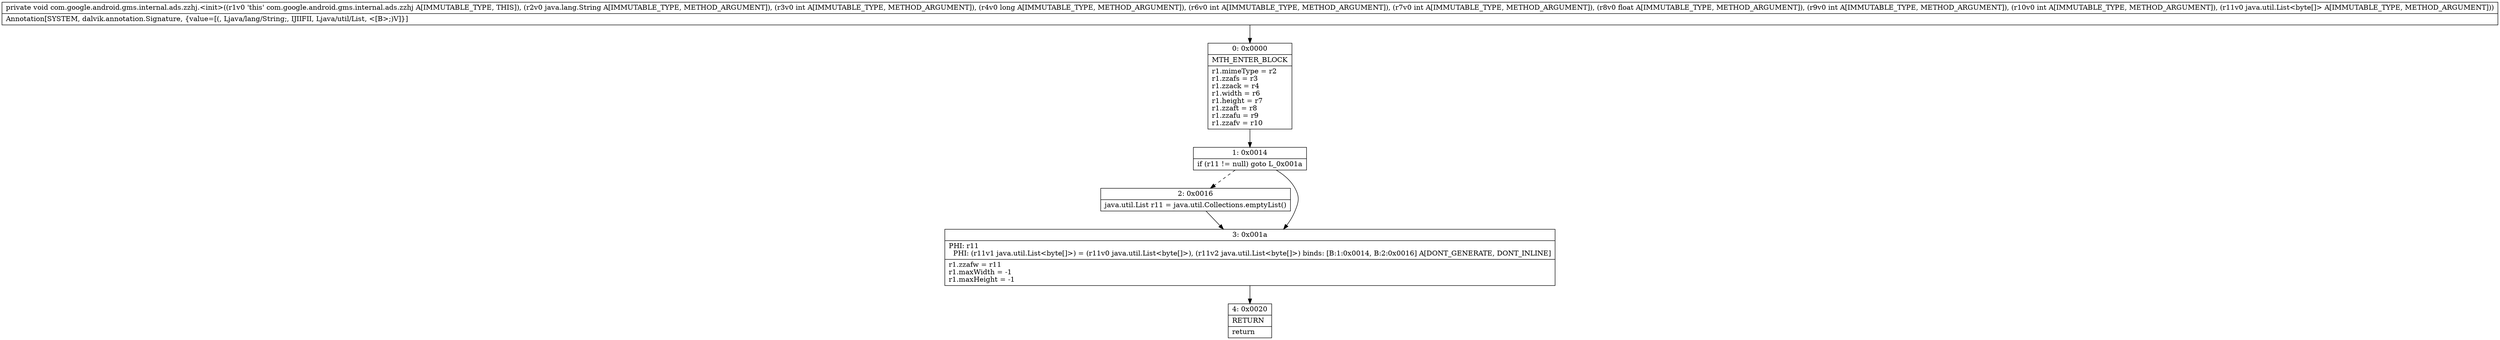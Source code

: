 digraph "CFG forcom.google.android.gms.internal.ads.zzhj.\<init\>(Ljava\/lang\/String;IJIIFIILjava\/util\/List;)V" {
Node_0 [shape=record,label="{0\:\ 0x0000|MTH_ENTER_BLOCK\l|r1.mimeType = r2\lr1.zzafs = r3\lr1.zzack = r4\lr1.width = r6\lr1.height = r7\lr1.zzaft = r8\lr1.zzafu = r9\lr1.zzafv = r10\l}"];
Node_1 [shape=record,label="{1\:\ 0x0014|if (r11 != null) goto L_0x001a\l}"];
Node_2 [shape=record,label="{2\:\ 0x0016|java.util.List r11 = java.util.Collections.emptyList()\l}"];
Node_3 [shape=record,label="{3\:\ 0x001a|PHI: r11 \l  PHI: (r11v1 java.util.List\<byte[]\>) = (r11v0 java.util.List\<byte[]\>), (r11v2 java.util.List\<byte[]\>) binds: [B:1:0x0014, B:2:0x0016] A[DONT_GENERATE, DONT_INLINE]\l|r1.zzafw = r11\lr1.maxWidth = \-1\lr1.maxHeight = \-1\l}"];
Node_4 [shape=record,label="{4\:\ 0x0020|RETURN\l|return\l}"];
MethodNode[shape=record,label="{private void com.google.android.gms.internal.ads.zzhj.\<init\>((r1v0 'this' com.google.android.gms.internal.ads.zzhj A[IMMUTABLE_TYPE, THIS]), (r2v0 java.lang.String A[IMMUTABLE_TYPE, METHOD_ARGUMENT]), (r3v0 int A[IMMUTABLE_TYPE, METHOD_ARGUMENT]), (r4v0 long A[IMMUTABLE_TYPE, METHOD_ARGUMENT]), (r6v0 int A[IMMUTABLE_TYPE, METHOD_ARGUMENT]), (r7v0 int A[IMMUTABLE_TYPE, METHOD_ARGUMENT]), (r8v0 float A[IMMUTABLE_TYPE, METHOD_ARGUMENT]), (r9v0 int A[IMMUTABLE_TYPE, METHOD_ARGUMENT]), (r10v0 int A[IMMUTABLE_TYPE, METHOD_ARGUMENT]), (r11v0 java.util.List\<byte[]\> A[IMMUTABLE_TYPE, METHOD_ARGUMENT]))  | Annotation[SYSTEM, dalvik.annotation.Signature, \{value=[(, Ljava\/lang\/String;, IJIIFII, Ljava\/util\/List, \<[B\>;)V]\}]\l}"];
MethodNode -> Node_0;
Node_0 -> Node_1;
Node_1 -> Node_2[style=dashed];
Node_1 -> Node_3;
Node_2 -> Node_3;
Node_3 -> Node_4;
}

